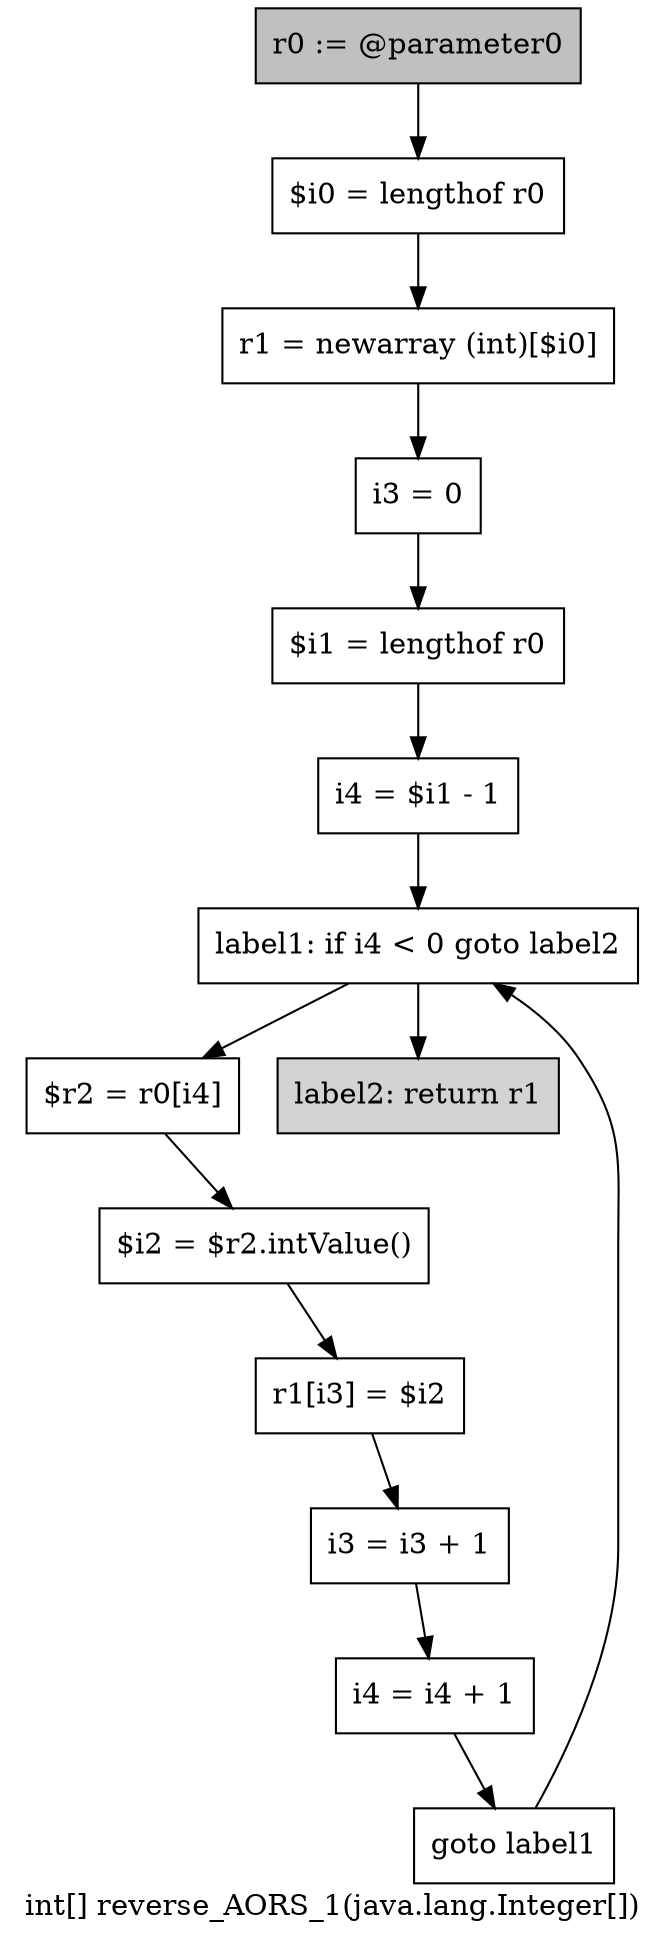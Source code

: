 digraph "int[] reverse_AORS_1(java.lang.Integer[])" {
    label="int[] reverse_AORS_1(java.lang.Integer[])";
    node [shape=box];
    "0" [style=filled,fillcolor=gray,label="r0 := @parameter0",];
    "1" [label="$i0 = lengthof r0",];
    "0"->"1";
    "2" [label="r1 = newarray (int)[$i0]",];
    "1"->"2";
    "3" [label="i3 = 0",];
    "2"->"3";
    "4" [label="$i1 = lengthof r0",];
    "3"->"4";
    "5" [label="i4 = $i1 - 1",];
    "4"->"5";
    "6" [label="label1: if i4 < 0 goto label2",];
    "5"->"6";
    "7" [label="$r2 = r0[i4]",];
    "6"->"7";
    "13" [style=filled,fillcolor=lightgray,label="label2: return r1",];
    "6"->"13";
    "8" [label="$i2 = $r2.intValue()",];
    "7"->"8";
    "9" [label="r1[i3] = $i2",];
    "8"->"9";
    "10" [label="i3 = i3 + 1",];
    "9"->"10";
    "11" [label="i4 = i4 + 1",];
    "10"->"11";
    "12" [label="goto label1",];
    "11"->"12";
    "12"->"6";
}
